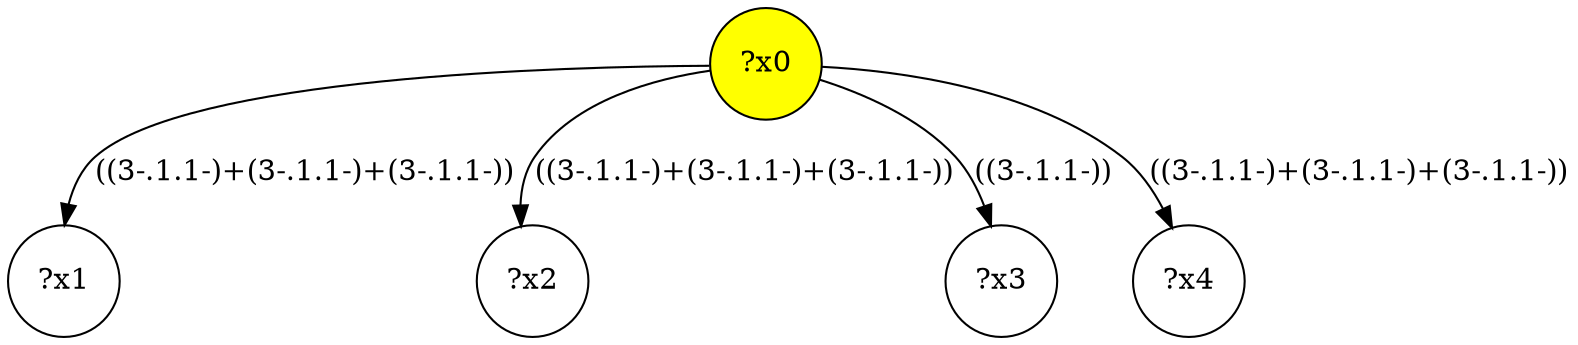 digraph g {
	x0 [fillcolor="yellow", style="filled," shape=circle, label="?x0"];
	x1 [shape=circle, label="?x1"];
	x0 -> x1 [label="((3-.1.1-)+(3-.1.1-)+(3-.1.1-))"];
	x2 [shape=circle, label="?x2"];
	x0 -> x2 [label="((3-.1.1-)+(3-.1.1-)+(3-.1.1-))"];
	x3 [shape=circle, label="?x3"];
	x0 -> x3 [label="((3-.1.1-))"];
	x4 [shape=circle, label="?x4"];
	x0 -> x4 [label="((3-.1.1-)+(3-.1.1-)+(3-.1.1-))"];
}
